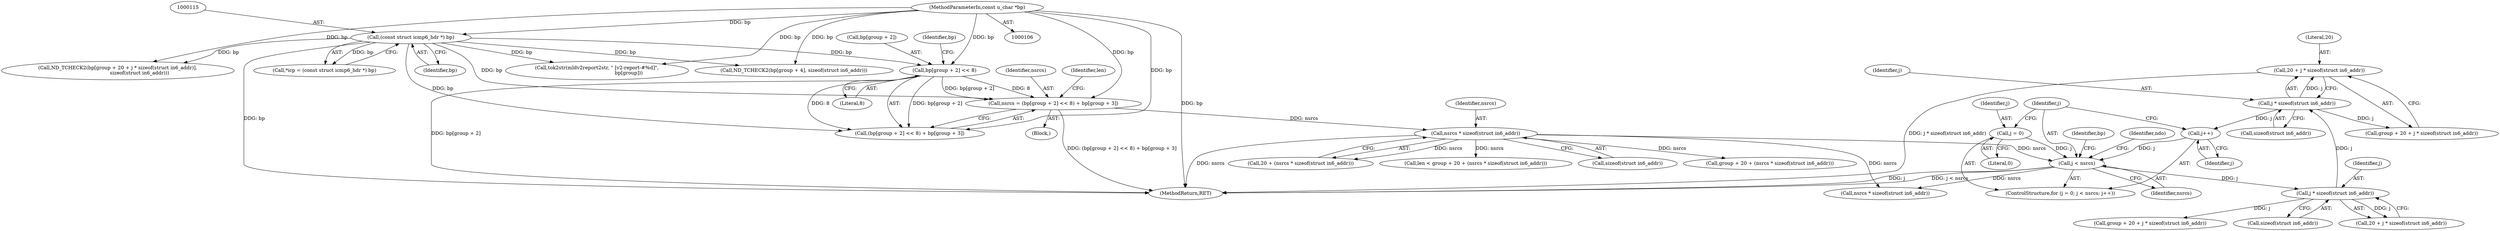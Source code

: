 digraph "0_tcpdump_d7505276842e85bfd067fa21cdb32b8a2dc3c5e4_4@API" {
"1000306" [label="(Call,20 + j * sizeof(struct in6_addr))"];
"1000308" [label="(Call,j * sizeof(struct in6_addr))"];
"1000288" [label="(Call,j * sizeof(struct in6_addr))"];
"1000275" [label="(Call,j < nsrcs)"];
"1000272" [label="(Call,j = 0)"];
"1000278" [label="(Call,j++)"];
"1000241" [label="(Call,nsrcs * sizeof(struct in6_addr))"];
"1000219" [label="(Call,nsrcs = (bp[group + 2] << 8) + bp[group + 3])"];
"1000222" [label="(Call,bp[group + 2] << 8)"];
"1000114" [label="(Call,(const struct icmp6_hdr *) bp)"];
"1000108" [label="(MethodParameterIn,const u_char *bp)"];
"1000284" [label="(Call,group + 20 + j * sizeof(struct in6_addr))"];
"1000275" [label="(Call,j < nsrcs)"];
"1000174" [label="(Block,)"];
"1000283" [label="(Identifier,bp)"];
"1000239" [label="(Call,20 + (nsrcs * sizeof(struct in6_addr)))"];
"1000281" [label="(Call,ND_TCHECK2(bp[group + 20 + j * sizeof(struct in6_addr)],\n                            sizeof(struct in6_addr)))"];
"1000278" [label="(Call,j++)"];
"1000223" [label="(Call,bp[group + 2])"];
"1000219" [label="(Call,nsrcs = (bp[group + 2] << 8) + bp[group + 3])"];
"1000108" [label="(MethodParameterIn,const u_char *bp)"];
"1000314" [label="(Identifier,ndo)"];
"1000213" [label="(Call,tok2str(mldv2report2str, \" [v2-report-#%d]\",\n                                         bp[group]))"];
"1000277" [label="(Identifier,nsrcs)"];
"1000235" [label="(Call,len < group + 20 + (nsrcs * sizeof(struct in6_addr)))"];
"1000116" [label="(Identifier,bp)"];
"1000243" [label="(Call,sizeof(struct in6_addr))"];
"1000187" [label="(Call,ND_TCHECK2(bp[group + 4], sizeof(struct in6_addr)))"];
"1000237" [label="(Call,group + 20 + (nsrcs * sizeof(struct in6_addr)))"];
"1000222" [label="(Call,bp[group + 2] << 8)"];
"1000242" [label="(Identifier,nsrcs)"];
"1000309" [label="(Identifier,j)"];
"1000279" [label="(Identifier,j)"];
"1000221" [label="(Call,(bp[group + 2] << 8) + bp[group + 3])"];
"1000241" [label="(Call,nsrcs * sizeof(struct in6_addr))"];
"1000274" [label="(Literal,0)"];
"1000337" [label="(MethodReturn,RET)"];
"1000273" [label="(Identifier,j)"];
"1000112" [label="(Call,*icp = (const struct icmp6_hdr *) bp)"];
"1000288" [label="(Call,j * sizeof(struct in6_addr))"];
"1000228" [label="(Literal,8)"];
"1000230" [label="(Identifier,bp)"];
"1000308" [label="(Call,j * sizeof(struct in6_addr))"];
"1000307" [label="(Literal,20)"];
"1000310" [label="(Call,sizeof(struct in6_addr))"];
"1000220" [label="(Identifier,nsrcs)"];
"1000304" [label="(Call,group + 20 + j * sizeof(struct in6_addr))"];
"1000271" [label="(ControlStructure,for (j = 0; j < nsrcs; j++))"];
"1000306" [label="(Call,20 + j * sizeof(struct in6_addr))"];
"1000272" [label="(Call,j = 0)"];
"1000289" [label="(Identifier,j)"];
"1000320" [label="(Call,nsrcs * sizeof(struct in6_addr))"];
"1000276" [label="(Identifier,j)"];
"1000236" [label="(Identifier,len)"];
"1000114" [label="(Call,(const struct icmp6_hdr *) bp)"];
"1000290" [label="(Call,sizeof(struct in6_addr))"];
"1000286" [label="(Call,20 + j * sizeof(struct in6_addr))"];
"1000306" -> "1000304"  [label="AST: "];
"1000306" -> "1000308"  [label="CFG: "];
"1000307" -> "1000306"  [label="AST: "];
"1000308" -> "1000306"  [label="AST: "];
"1000304" -> "1000306"  [label="CFG: "];
"1000306" -> "1000337"  [label="DDG: j * sizeof(struct in6_addr)"];
"1000308" -> "1000306"  [label="DDG: j"];
"1000308" -> "1000310"  [label="CFG: "];
"1000309" -> "1000308"  [label="AST: "];
"1000310" -> "1000308"  [label="AST: "];
"1000308" -> "1000278"  [label="DDG: j"];
"1000308" -> "1000304"  [label="DDG: j"];
"1000288" -> "1000308"  [label="DDG: j"];
"1000288" -> "1000286"  [label="AST: "];
"1000288" -> "1000290"  [label="CFG: "];
"1000289" -> "1000288"  [label="AST: "];
"1000290" -> "1000288"  [label="AST: "];
"1000286" -> "1000288"  [label="CFG: "];
"1000288" -> "1000284"  [label="DDG: j"];
"1000288" -> "1000286"  [label="DDG: j"];
"1000275" -> "1000288"  [label="DDG: j"];
"1000275" -> "1000271"  [label="AST: "];
"1000275" -> "1000277"  [label="CFG: "];
"1000276" -> "1000275"  [label="AST: "];
"1000277" -> "1000275"  [label="AST: "];
"1000283" -> "1000275"  [label="CFG: "];
"1000314" -> "1000275"  [label="CFG: "];
"1000275" -> "1000337"  [label="DDG: j < nsrcs"];
"1000275" -> "1000337"  [label="DDG: j"];
"1000272" -> "1000275"  [label="DDG: j"];
"1000278" -> "1000275"  [label="DDG: j"];
"1000241" -> "1000275"  [label="DDG: nsrcs"];
"1000275" -> "1000320"  [label="DDG: nsrcs"];
"1000272" -> "1000271"  [label="AST: "];
"1000272" -> "1000274"  [label="CFG: "];
"1000273" -> "1000272"  [label="AST: "];
"1000274" -> "1000272"  [label="AST: "];
"1000276" -> "1000272"  [label="CFG: "];
"1000278" -> "1000271"  [label="AST: "];
"1000278" -> "1000279"  [label="CFG: "];
"1000279" -> "1000278"  [label="AST: "];
"1000276" -> "1000278"  [label="CFG: "];
"1000241" -> "1000239"  [label="AST: "];
"1000241" -> "1000243"  [label="CFG: "];
"1000242" -> "1000241"  [label="AST: "];
"1000243" -> "1000241"  [label="AST: "];
"1000239" -> "1000241"  [label="CFG: "];
"1000241" -> "1000337"  [label="DDG: nsrcs"];
"1000241" -> "1000235"  [label="DDG: nsrcs"];
"1000241" -> "1000237"  [label="DDG: nsrcs"];
"1000241" -> "1000239"  [label="DDG: nsrcs"];
"1000219" -> "1000241"  [label="DDG: nsrcs"];
"1000241" -> "1000320"  [label="DDG: nsrcs"];
"1000219" -> "1000174"  [label="AST: "];
"1000219" -> "1000221"  [label="CFG: "];
"1000220" -> "1000219"  [label="AST: "];
"1000221" -> "1000219"  [label="AST: "];
"1000236" -> "1000219"  [label="CFG: "];
"1000219" -> "1000337"  [label="DDG: (bp[group + 2] << 8) + bp[group + 3]"];
"1000222" -> "1000219"  [label="DDG: bp[group + 2]"];
"1000222" -> "1000219"  [label="DDG: 8"];
"1000114" -> "1000219"  [label="DDG: bp"];
"1000108" -> "1000219"  [label="DDG: bp"];
"1000222" -> "1000221"  [label="AST: "];
"1000222" -> "1000228"  [label="CFG: "];
"1000223" -> "1000222"  [label="AST: "];
"1000228" -> "1000222"  [label="AST: "];
"1000230" -> "1000222"  [label="CFG: "];
"1000222" -> "1000337"  [label="DDG: bp[group + 2]"];
"1000222" -> "1000221"  [label="DDG: bp[group + 2]"];
"1000222" -> "1000221"  [label="DDG: 8"];
"1000114" -> "1000222"  [label="DDG: bp"];
"1000108" -> "1000222"  [label="DDG: bp"];
"1000114" -> "1000112"  [label="AST: "];
"1000114" -> "1000116"  [label="CFG: "];
"1000115" -> "1000114"  [label="AST: "];
"1000116" -> "1000114"  [label="AST: "];
"1000112" -> "1000114"  [label="CFG: "];
"1000114" -> "1000337"  [label="DDG: bp"];
"1000114" -> "1000112"  [label="DDG: bp"];
"1000108" -> "1000114"  [label="DDG: bp"];
"1000114" -> "1000187"  [label="DDG: bp"];
"1000114" -> "1000213"  [label="DDG: bp"];
"1000114" -> "1000221"  [label="DDG: bp"];
"1000114" -> "1000281"  [label="DDG: bp"];
"1000108" -> "1000106"  [label="AST: "];
"1000108" -> "1000337"  [label="DDG: bp"];
"1000108" -> "1000187"  [label="DDG: bp"];
"1000108" -> "1000213"  [label="DDG: bp"];
"1000108" -> "1000221"  [label="DDG: bp"];
"1000108" -> "1000281"  [label="DDG: bp"];
}
